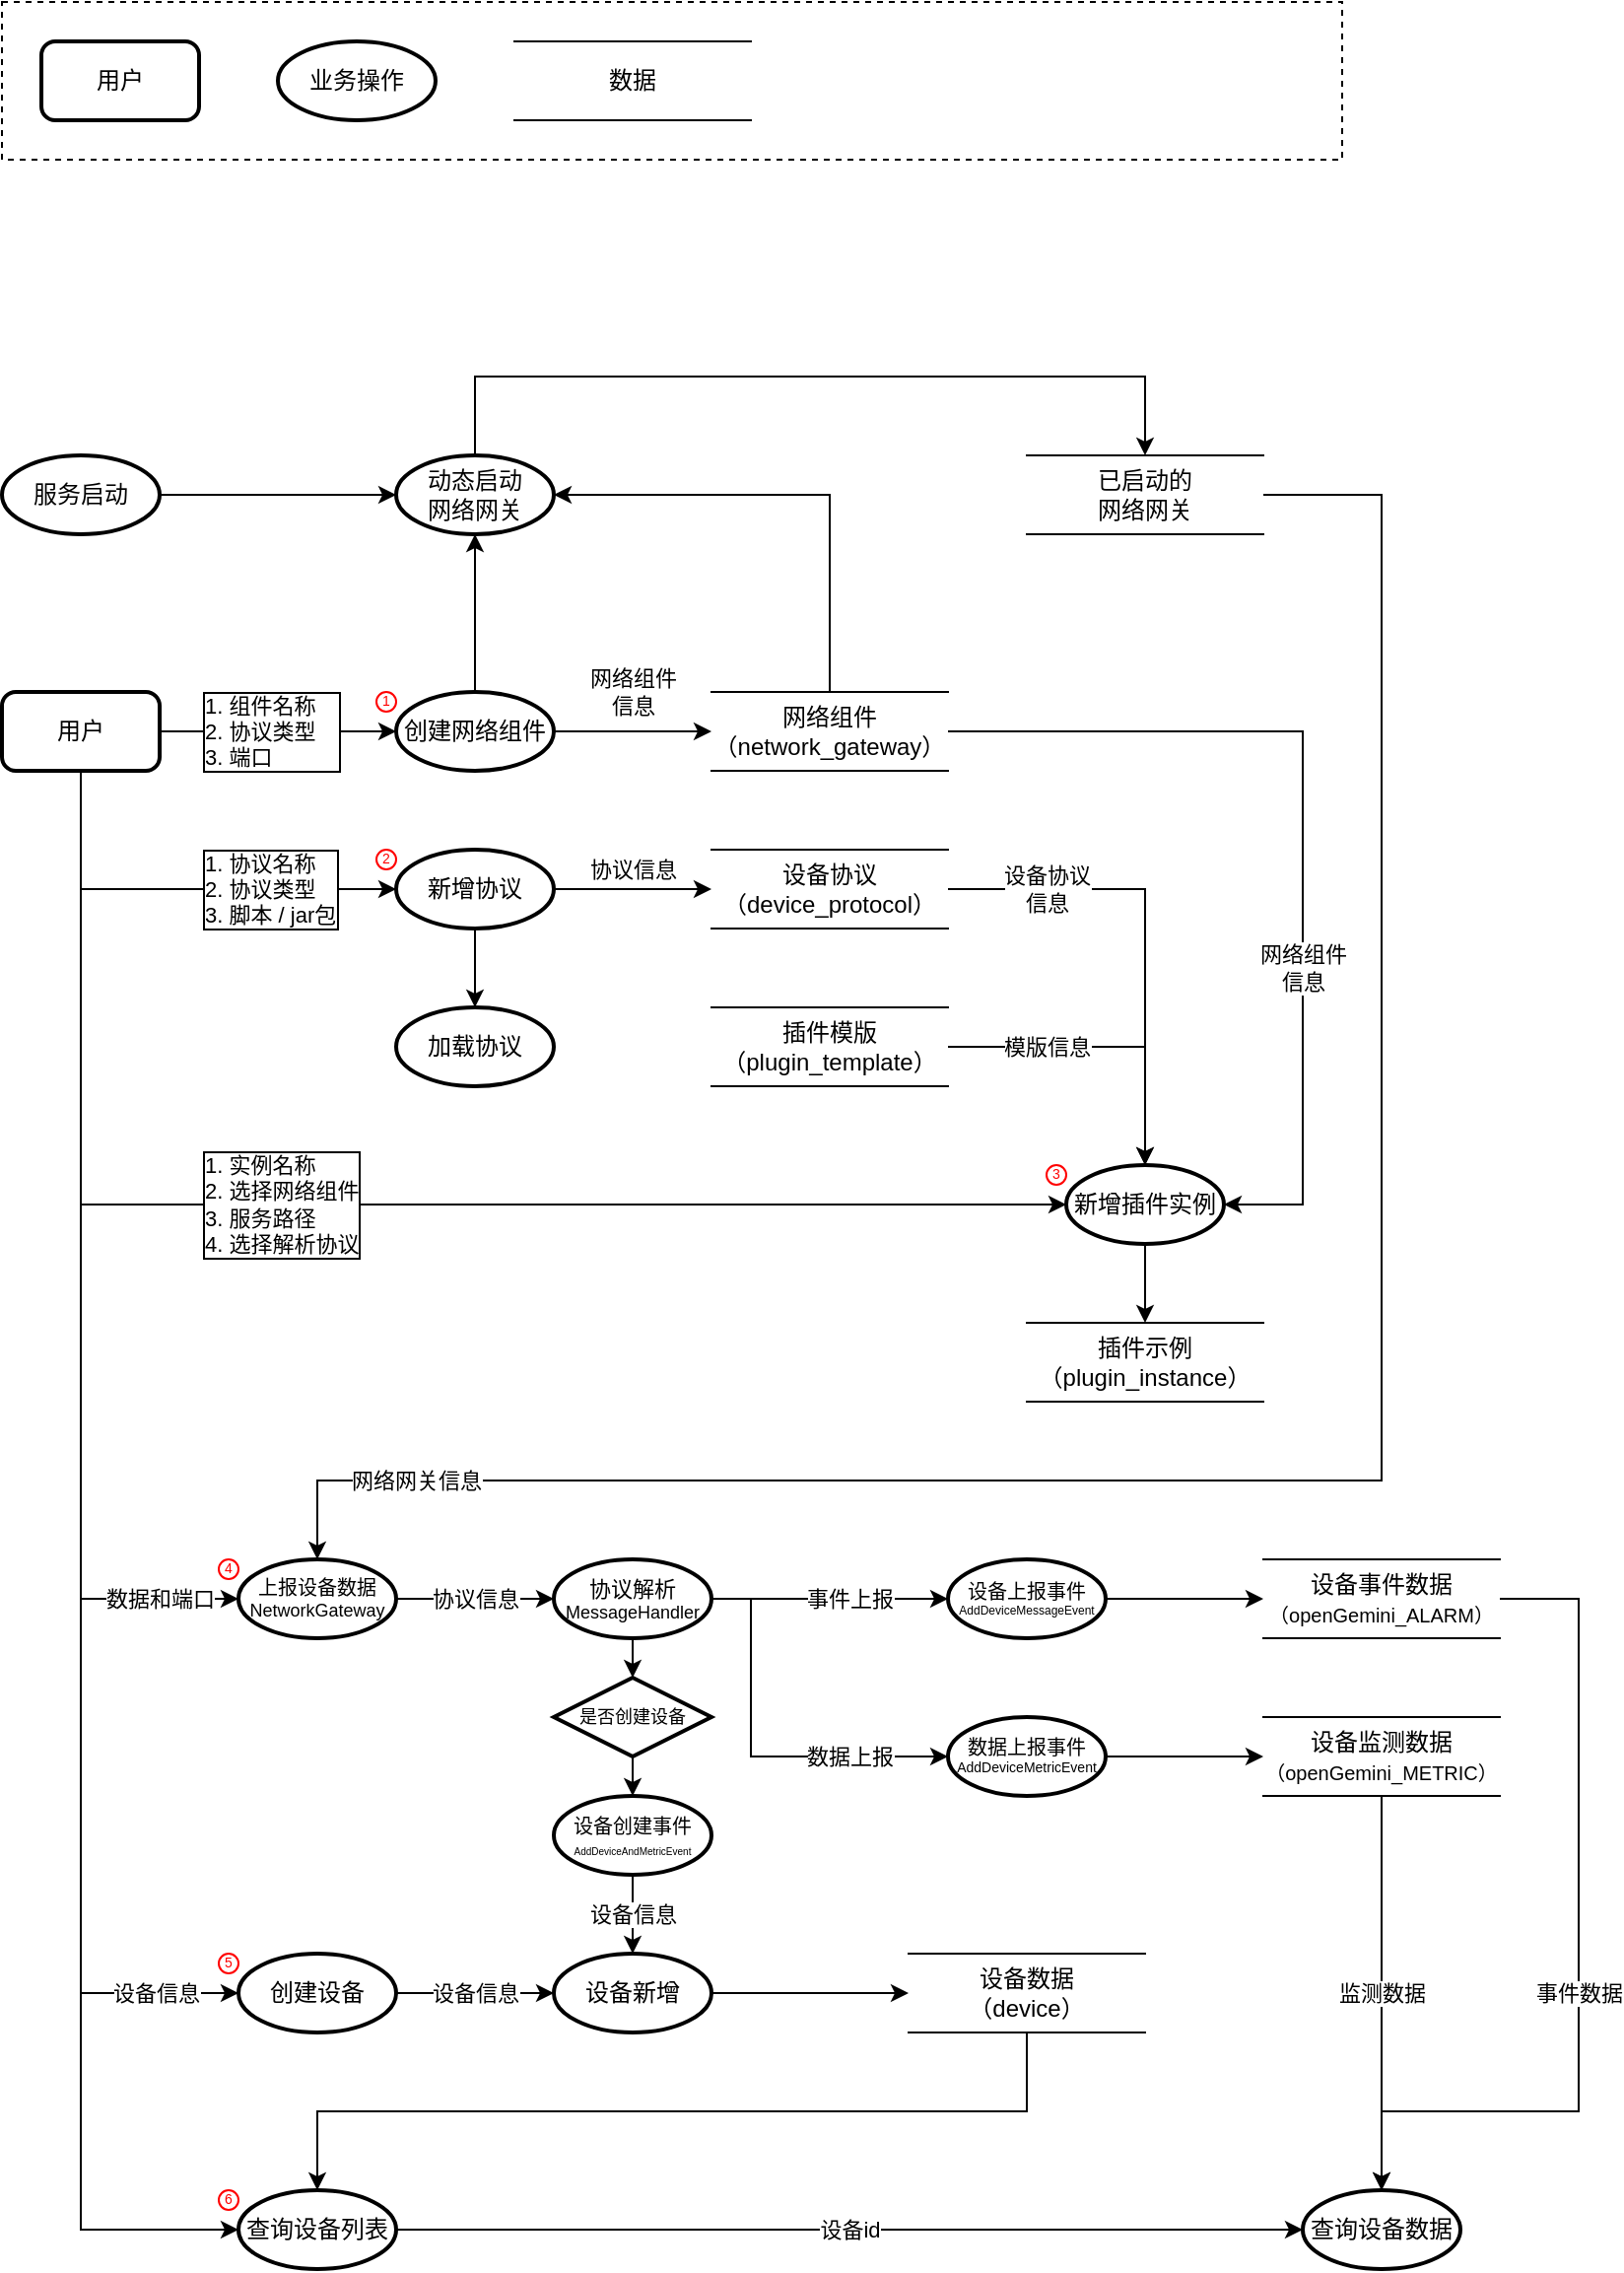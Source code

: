 <mxfile version="28.2.7">
  <diagram name="第 1 页" id="TWmrG3oodLnLUxh_rY0R">
    <mxGraphModel dx="1554" dy="1984" grid="1" gridSize="10" guides="1" tooltips="1" connect="1" arrows="1" fold="1" page="1" pageScale="1" pageWidth="827" pageHeight="1169" math="0" shadow="0">
      <root>
        <mxCell id="0" />
        <mxCell id="1" parent="0" />
        <mxCell id="C81Zs6hBcrObSyvkOhi6-6" value="1. 组件名称&amp;nbsp; &amp;nbsp;&amp;nbsp;&lt;div&gt;2. 协议类型&lt;/div&gt;&lt;div&gt;3. 端口&lt;/div&gt;" style="edgeStyle=orthogonalEdgeStyle;rounded=0;orthogonalLoop=1;jettySize=auto;html=1;align=left;textShadow=0;labelBorderColor=default;" parent="1" source="C81Zs6hBcrObSyvkOhi6-4" target="C81Zs6hBcrObSyvkOhi6-5" edge="1">
          <mxGeometry x="-0.667" relative="1" as="geometry">
            <mxPoint as="offset" />
            <Array as="points">
              <mxPoint x="290" y="-100" />
              <mxPoint x="290" y="-100" />
            </Array>
          </mxGeometry>
        </mxCell>
        <mxCell id="C81Zs6hBcrObSyvkOhi6-19" value="1. 实例名称&lt;div&gt;2. 选择网络组件&lt;/div&gt;&lt;div&gt;3. 服务路径&lt;/div&gt;&lt;div&gt;4. 选择解析协议&lt;/div&gt;" style="edgeStyle=orthogonalEdgeStyle;rounded=0;orthogonalLoop=1;jettySize=auto;html=1;align=left;entryX=0;entryY=0.5;entryDx=0;entryDy=0;entryPerimeter=0;labelBorderColor=default;" parent="1" source="C81Zs6hBcrObSyvkOhi6-4" target="C81Zs6hBcrObSyvkOhi6-18" edge="1">
          <mxGeometry x="-0.222" relative="1" as="geometry">
            <mxPoint as="offset" />
            <mxPoint x="500" y="100" as="targetPoint" />
            <Array as="points">
              <mxPoint x="160" y="140" />
            </Array>
          </mxGeometry>
        </mxCell>
        <mxCell id="C81Zs6hBcrObSyvkOhi6-4" value="用户" style="rounded=1;whiteSpace=wrap;html=1;absoluteArcSize=1;arcSize=14;strokeWidth=2;" parent="1" vertex="1">
          <mxGeometry x="120" y="-120" width="80" height="40" as="geometry" />
        </mxCell>
        <mxCell id="C81Zs6hBcrObSyvkOhi6-9" value="网络组件&lt;div&gt;信息&lt;/div&gt;" style="edgeStyle=orthogonalEdgeStyle;rounded=0;orthogonalLoop=1;jettySize=auto;html=1;align=center;" parent="1" source="C81Zs6hBcrObSyvkOhi6-5" target="C81Zs6hBcrObSyvkOhi6-8" edge="1">
          <mxGeometry y="20" relative="1" as="geometry">
            <mxPoint as="offset" />
          </mxGeometry>
        </mxCell>
        <mxCell id="tgqBs-2qhETHzA4OnDz1-9" value="" style="edgeStyle=orthogonalEdgeStyle;rounded=0;orthogonalLoop=1;jettySize=auto;html=1;" parent="1" source="C81Zs6hBcrObSyvkOhi6-5" target="C81Zs6hBcrObSyvkOhi6-14" edge="1">
          <mxGeometry relative="1" as="geometry" />
        </mxCell>
        <mxCell id="C81Zs6hBcrObSyvkOhi6-5" value="创建网络组件" style="strokeWidth=2;html=1;shape=mxgraph.flowchart.start_1;whiteSpace=wrap;" parent="1" vertex="1">
          <mxGeometry x="320" y="-120" width="80" height="40" as="geometry" />
        </mxCell>
        <mxCell id="C81Zs6hBcrObSyvkOhi6-8" value="网络组件&lt;br&gt;（network_gateway）" style="shape=partialRectangle;whiteSpace=wrap;html=1;left=0;right=0;fillColor=none;" parent="1" vertex="1">
          <mxGeometry x="480" y="-120" width="120" height="40" as="geometry" />
        </mxCell>
        <mxCell id="C81Zs6hBcrObSyvkOhi6-13" value="协议信息" style="edgeStyle=orthogonalEdgeStyle;rounded=0;orthogonalLoop=1;jettySize=auto;html=1;" parent="1" source="C81Zs6hBcrObSyvkOhi6-10" target="C81Zs6hBcrObSyvkOhi6-12" edge="1">
          <mxGeometry y="10" relative="1" as="geometry">
            <mxPoint as="offset" />
          </mxGeometry>
        </mxCell>
        <mxCell id="tgqBs-2qhETHzA4OnDz1-10" value="" style="edgeStyle=orthogonalEdgeStyle;rounded=0;orthogonalLoop=1;jettySize=auto;html=1;" parent="1" source="C81Zs6hBcrObSyvkOhi6-10" target="C81Zs6hBcrObSyvkOhi6-16" edge="1">
          <mxGeometry relative="1" as="geometry" />
        </mxCell>
        <mxCell id="C81Zs6hBcrObSyvkOhi6-10" value="新增协议" style="strokeWidth=2;html=1;shape=mxgraph.flowchart.start_1;whiteSpace=wrap;" parent="1" vertex="1">
          <mxGeometry x="320" y="-40" width="80" height="40" as="geometry" />
        </mxCell>
        <mxCell id="C81Zs6hBcrObSyvkOhi6-11" value="1. 协议名称&lt;div&gt;2. 协议类型&lt;br&gt;&lt;div&gt;3. 脚本 / jar包&lt;/div&gt;&lt;/div&gt;" style="edgeStyle=orthogonalEdgeStyle;rounded=0;orthogonalLoop=1;jettySize=auto;html=1;entryX=0;entryY=0.5;entryDx=0;entryDy=0;entryPerimeter=0;align=left;labelBorderColor=default;" parent="1" source="C81Zs6hBcrObSyvkOhi6-4" target="C81Zs6hBcrObSyvkOhi6-10" edge="1">
          <mxGeometry x="0.091" relative="1" as="geometry">
            <mxPoint as="offset" />
            <Array as="points">
              <mxPoint x="160" y="-20" />
            </Array>
          </mxGeometry>
        </mxCell>
        <mxCell id="tgqBs-2qhETHzA4OnDz1-8" value="设备协议&lt;br&gt;信息" style="edgeStyle=orthogonalEdgeStyle;rounded=0;orthogonalLoop=1;jettySize=auto;html=1;entryX=0.5;entryY=0;entryDx=0;entryDy=0;entryPerimeter=0;" parent="1" source="C81Zs6hBcrObSyvkOhi6-12" target="C81Zs6hBcrObSyvkOhi6-18" edge="1">
          <mxGeometry x="-0.583" relative="1" as="geometry">
            <Array as="points">
              <mxPoint x="700" y="-20" />
            </Array>
            <mxPoint as="offset" />
          </mxGeometry>
        </mxCell>
        <mxCell id="C81Zs6hBcrObSyvkOhi6-12" value="设备协议&lt;br&gt;（device_protocol）" style="shape=partialRectangle;whiteSpace=wrap;html=1;left=0;right=0;fillColor=none;" parent="1" vertex="1">
          <mxGeometry x="480" y="-40" width="120" height="40" as="geometry" />
        </mxCell>
        <mxCell id="tgqBs-2qhETHzA4OnDz1-68" style="edgeStyle=orthogonalEdgeStyle;rounded=0;orthogonalLoop=1;jettySize=auto;html=1;entryX=0.5;entryY=0;entryDx=0;entryDy=0;" parent="1" source="C81Zs6hBcrObSyvkOhi6-14" target="tgqBs-2qhETHzA4OnDz1-67" edge="1">
          <mxGeometry relative="1" as="geometry">
            <Array as="points">
              <mxPoint x="360" y="-280" />
              <mxPoint x="700" y="-280" />
            </Array>
          </mxGeometry>
        </mxCell>
        <mxCell id="C81Zs6hBcrObSyvkOhi6-14" value="动态启动&lt;div&gt;网络网关&lt;/div&gt;" style="strokeWidth=2;html=1;shape=mxgraph.flowchart.start_1;whiteSpace=wrap;" parent="1" vertex="1">
          <mxGeometry x="320" y="-240" width="80" height="40" as="geometry" />
        </mxCell>
        <mxCell id="C81Zs6hBcrObSyvkOhi6-16" value="加载协议" style="strokeWidth=2;html=1;shape=mxgraph.flowchart.start_1;whiteSpace=wrap;" parent="1" vertex="1">
          <mxGeometry x="320" y="40" width="80" height="40" as="geometry" />
        </mxCell>
        <mxCell id="tgqBs-2qhETHzA4OnDz1-11" value="插件示例&lt;br&gt;（plugin_instance）" style="shape=partialRectangle;whiteSpace=wrap;html=1;left=0;right=0;fillColor=none;" parent="1" vertex="1">
          <mxGeometry x="640" y="200" width="120" height="40" as="geometry" />
        </mxCell>
        <mxCell id="tgqBs-2qhETHzA4OnDz1-13" value="网络组件&lt;div&gt;信息&lt;/div&gt;" style="edgeStyle=orthogonalEdgeStyle;rounded=0;orthogonalLoop=1;jettySize=auto;html=1;horizontal=1;labelBackgroundColor=default;entryX=1;entryY=0.5;entryDx=0;entryDy=0;entryPerimeter=0;" parent="1" source="C81Zs6hBcrObSyvkOhi6-8" target="C81Zs6hBcrObSyvkOhi6-18" edge="1">
          <mxGeometry x="0.304" relative="1" as="geometry">
            <mxPoint x="600" y="-180" as="sourcePoint" />
            <mxPoint x="580" y="80" as="targetPoint" />
            <Array as="points">
              <mxPoint x="780" y="-100" />
              <mxPoint x="780" y="140" />
            </Array>
            <mxPoint as="offset" />
          </mxGeometry>
        </mxCell>
        <mxCell id="tgqBs-2qhETHzA4OnDz1-17" value="" style="edgeStyle=orthogonalEdgeStyle;rounded=0;orthogonalLoop=1;jettySize=auto;html=1;entryX=0.5;entryY=0;entryDx=0;entryDy=0;" parent="1" source="C81Zs6hBcrObSyvkOhi6-18" target="tgqBs-2qhETHzA4OnDz1-11" edge="1">
          <mxGeometry relative="1" as="geometry">
            <Array as="points">
              <mxPoint x="700" y="190" />
              <mxPoint x="700" y="190" />
            </Array>
          </mxGeometry>
        </mxCell>
        <mxCell id="C81Zs6hBcrObSyvkOhi6-18" value="新增插件实例" style="strokeWidth=2;html=1;shape=mxgraph.flowchart.start_1;whiteSpace=wrap;" parent="1" vertex="1">
          <mxGeometry x="660" y="120" width="80" height="40" as="geometry" />
        </mxCell>
        <mxCell id="tgqBs-2qhETHzA4OnDz1-16" value="模版信息" style="edgeStyle=orthogonalEdgeStyle;rounded=0;orthogonalLoop=1;jettySize=auto;html=1;" parent="1" source="tgqBs-2qhETHzA4OnDz1-15" target="C81Zs6hBcrObSyvkOhi6-18" edge="1">
          <mxGeometry x="-0.375" relative="1" as="geometry">
            <mxPoint as="offset" />
          </mxGeometry>
        </mxCell>
        <mxCell id="tgqBs-2qhETHzA4OnDz1-15" value="插件模版&lt;br&gt;（plugin_template）" style="shape=partialRectangle;whiteSpace=wrap;html=1;left=0;right=0;fillColor=none;" parent="1" vertex="1">
          <mxGeometry x="480" y="40" width="120" height="40" as="geometry" />
        </mxCell>
        <mxCell id="tgqBs-2qhETHzA4OnDz1-31" value="" style="group;verticalAlign=top;" parent="1" vertex="1" connectable="0">
          <mxGeometry x="310" y="-120" width="10" height="10" as="geometry" />
        </mxCell>
        <mxCell id="tgqBs-2qhETHzA4OnDz1-29" value="" style="ellipse;whiteSpace=wrap;html=1;aspect=fixed;container=0;fillColor=none;strokeColor=#FF0000;" parent="tgqBs-2qhETHzA4OnDz1-31" vertex="1">
          <mxGeometry width="10" height="10" as="geometry" />
        </mxCell>
        <mxCell id="tgqBs-2qhETHzA4OnDz1-30" value="&lt;font style=&quot;color: rgb(255, 0, 0);&quot;&gt;1&lt;/font&gt;" style="text;html=1;whiteSpace=wrap;strokeColor=none;fillColor=none;align=center;verticalAlign=middle;rounded=0;fontSize=7;container=0;" parent="tgqBs-2qhETHzA4OnDz1-31" vertex="1">
          <mxGeometry width="10" height="10" as="geometry" />
        </mxCell>
        <mxCell id="tgqBs-2qhETHzA4OnDz1-32" value="" style="group" parent="1" vertex="1" connectable="0">
          <mxGeometry x="310" y="-40" width="10" height="10" as="geometry" />
        </mxCell>
        <mxCell id="tgqBs-2qhETHzA4OnDz1-33" value="" style="ellipse;whiteSpace=wrap;html=1;aspect=fixed;container=0;fillColor=none;strokeColor=#FF0000;" parent="tgqBs-2qhETHzA4OnDz1-32" vertex="1">
          <mxGeometry width="10" height="10" as="geometry" />
        </mxCell>
        <mxCell id="tgqBs-2qhETHzA4OnDz1-34" value="&lt;font style=&quot;color: rgb(255, 0, 0);&quot;&gt;2&lt;/font&gt;" style="text;html=1;whiteSpace=wrap;strokeColor=none;fillColor=none;align=center;verticalAlign=middle;rounded=0;fontSize=7;container=0;" parent="tgqBs-2qhETHzA4OnDz1-32" vertex="1">
          <mxGeometry width="10" height="10" as="geometry" />
        </mxCell>
        <mxCell id="tgqBs-2qhETHzA4OnDz1-36" value="" style="group" parent="1" vertex="1" connectable="0">
          <mxGeometry x="650" y="120" width="10" height="10" as="geometry" />
        </mxCell>
        <mxCell id="tgqBs-2qhETHzA4OnDz1-37" value="" style="ellipse;whiteSpace=wrap;html=1;aspect=fixed;container=0;fillColor=none;strokeColor=#FF0000;" parent="tgqBs-2qhETHzA4OnDz1-36" vertex="1">
          <mxGeometry width="10" height="10" as="geometry" />
        </mxCell>
        <mxCell id="tgqBs-2qhETHzA4OnDz1-38" value="&lt;font color=&quot;#ff0000&quot;&gt;3&lt;/font&gt;" style="text;html=1;whiteSpace=wrap;strokeColor=none;fillColor=none;align=center;verticalAlign=middle;rounded=0;fontSize=7;container=0;" parent="tgqBs-2qhETHzA4OnDz1-36" vertex="1">
          <mxGeometry width="10" height="10" as="geometry" />
        </mxCell>
        <mxCell id="tgqBs-2qhETHzA4OnDz1-59" value="协议信息" style="edgeStyle=orthogonalEdgeStyle;rounded=0;orthogonalLoop=1;jettySize=auto;html=1;" parent="1" source="tgqBs-2qhETHzA4OnDz1-40" target="tgqBs-2qhETHzA4OnDz1-58" edge="1">
          <mxGeometry relative="1" as="geometry">
            <mxPoint as="offset" />
          </mxGeometry>
        </mxCell>
        <mxCell id="tgqBs-2qhETHzA4OnDz1-40" value="&lt;font style=&quot;font-size: 10px;&quot;&gt;上报设备数据&lt;/font&gt;&lt;div&gt;NetworkGateway&lt;/div&gt;" style="strokeWidth=2;html=1;shape=mxgraph.flowchart.start_1;whiteSpace=wrap;fontSize=9;" parent="1" vertex="1">
          <mxGeometry x="240" y="320" width="80" height="40" as="geometry" />
        </mxCell>
        <mxCell id="tgqBs-2qhETHzA4OnDz1-45" value="设备id" style="edgeStyle=orthogonalEdgeStyle;rounded=0;orthogonalLoop=1;jettySize=auto;html=1;" parent="1" source="tgqBs-2qhETHzA4OnDz1-41" target="tgqBs-2qhETHzA4OnDz1-42" edge="1">
          <mxGeometry relative="1" as="geometry" />
        </mxCell>
        <mxCell id="tgqBs-2qhETHzA4OnDz1-41" value="查询设备列表" style="strokeWidth=2;html=1;shape=mxgraph.flowchart.start_1;whiteSpace=wrap;" parent="1" vertex="1">
          <mxGeometry x="240" y="640" width="80" height="40" as="geometry" />
        </mxCell>
        <mxCell id="tgqBs-2qhETHzA4OnDz1-42" value="查询设备数据" style="strokeWidth=2;html=1;shape=mxgraph.flowchart.start_1;whiteSpace=wrap;" parent="1" vertex="1">
          <mxGeometry x="780" y="640" width="80" height="40" as="geometry" />
        </mxCell>
        <mxCell id="tgqBs-2qhETHzA4OnDz1-43" value="数据和端口" style="edgeStyle=orthogonalEdgeStyle;rounded=0;orthogonalLoop=1;jettySize=auto;html=1;entryX=0;entryY=0.5;entryDx=0;entryDy=0;entryPerimeter=0;" parent="1" source="C81Zs6hBcrObSyvkOhi6-4" target="tgqBs-2qhETHzA4OnDz1-40" edge="1">
          <mxGeometry x="0.84" relative="1" as="geometry">
            <Array as="points">
              <mxPoint x="160" y="340" />
            </Array>
            <mxPoint as="offset" />
          </mxGeometry>
        </mxCell>
        <mxCell id="tgqBs-2qhETHzA4OnDz1-44" style="edgeStyle=orthogonalEdgeStyle;rounded=0;orthogonalLoop=1;jettySize=auto;html=1;entryX=0;entryY=0.5;entryDx=0;entryDy=0;entryPerimeter=0;" parent="1" source="C81Zs6hBcrObSyvkOhi6-4" target="tgqBs-2qhETHzA4OnDz1-41" edge="1">
          <mxGeometry relative="1" as="geometry">
            <Array as="points">
              <mxPoint x="160" y="660" />
            </Array>
          </mxGeometry>
        </mxCell>
        <mxCell id="tgqBs-2qhETHzA4OnDz1-52" value="" style="group" parent="1" vertex="1" connectable="0">
          <mxGeometry x="230" y="320" width="10" height="10" as="geometry" />
        </mxCell>
        <mxCell id="tgqBs-2qhETHzA4OnDz1-53" value="" style="ellipse;whiteSpace=wrap;html=1;aspect=fixed;container=0;fillColor=none;strokeColor=#FF0000;" parent="tgqBs-2qhETHzA4OnDz1-52" vertex="1">
          <mxGeometry width="10" height="10" as="geometry" />
        </mxCell>
        <mxCell id="tgqBs-2qhETHzA4OnDz1-54" value="&lt;font color=&quot;#ff0000&quot;&gt;4&lt;/font&gt;" style="text;html=1;whiteSpace=wrap;strokeColor=none;fillColor=none;align=center;verticalAlign=middle;rounded=0;fontSize=7;container=0;" parent="tgqBs-2qhETHzA4OnDz1-52" vertex="1">
          <mxGeometry width="10" height="10" as="geometry" />
        </mxCell>
        <mxCell id="tgqBs-2qhETHzA4OnDz1-55" value="" style="group" parent="1" vertex="1" connectable="0">
          <mxGeometry x="230" y="520" width="10" height="10" as="geometry" />
        </mxCell>
        <mxCell id="tgqBs-2qhETHzA4OnDz1-56" value="" style="ellipse;whiteSpace=wrap;html=1;aspect=fixed;container=0;fillColor=none;strokeColor=#FF0000;" parent="tgqBs-2qhETHzA4OnDz1-55" vertex="1">
          <mxGeometry width="10" height="10" as="geometry" />
        </mxCell>
        <mxCell id="tgqBs-2qhETHzA4OnDz1-57" value="&lt;font color=&quot;#ff0000&quot;&gt;5&lt;/font&gt;" style="text;html=1;whiteSpace=wrap;strokeColor=none;fillColor=none;align=center;verticalAlign=middle;rounded=0;fontSize=7;container=0;" parent="tgqBs-2qhETHzA4OnDz1-55" vertex="1">
          <mxGeometry width="10" height="10" as="geometry" />
        </mxCell>
        <mxCell id="tgqBs-2qhETHzA4OnDz1-71" value="事件上报" style="edgeStyle=orthogonalEdgeStyle;rounded=0;orthogonalLoop=1;jettySize=auto;html=1;" parent="1" source="tgqBs-2qhETHzA4OnDz1-58" target="tgqBs-2qhETHzA4OnDz1-70" edge="1">
          <mxGeometry x="0.167" relative="1" as="geometry">
            <mxPoint as="offset" />
          </mxGeometry>
        </mxCell>
        <mxCell id="tgqBs-2qhETHzA4OnDz1-96" style="edgeStyle=orthogonalEdgeStyle;rounded=0;orthogonalLoop=1;jettySize=auto;html=1;entryX=0.5;entryY=0;entryDx=0;entryDy=0;" parent="1" source="tgqBs-2qhETHzA4OnDz1-58" target="tgqBs-2qhETHzA4OnDz1-72" edge="1">
          <mxGeometry relative="1" as="geometry" />
        </mxCell>
        <mxCell id="tgqBs-2qhETHzA4OnDz1-58" value="&lt;font style=&quot;font-size: 11px;&quot;&gt;协议解析&lt;/font&gt;&lt;div&gt;MessageHandler&lt;/div&gt;" style="strokeWidth=2;html=1;shape=mxgraph.flowchart.start_1;whiteSpace=wrap;fontSize=9;" parent="1" vertex="1">
          <mxGeometry x="400" y="320" width="80" height="40" as="geometry" />
        </mxCell>
        <mxCell id="tgqBs-2qhETHzA4OnDz1-61" value="" style="group" parent="1" vertex="1" connectable="0">
          <mxGeometry x="120" y="-470" width="680" height="80" as="geometry" />
        </mxCell>
        <mxCell id="tgqBs-2qhETHzA4OnDz1-46" value="用户" style="rounded=1;whiteSpace=wrap;html=1;absoluteArcSize=1;arcSize=14;strokeWidth=2;" parent="tgqBs-2qhETHzA4OnDz1-61" vertex="1">
          <mxGeometry x="20" y="20" width="80" height="40" as="geometry" />
        </mxCell>
        <mxCell id="tgqBs-2qhETHzA4OnDz1-47" value="业务操作" style="strokeWidth=2;html=1;shape=mxgraph.flowchart.start_1;whiteSpace=wrap;" parent="tgqBs-2qhETHzA4OnDz1-61" vertex="1">
          <mxGeometry x="140" y="20" width="80" height="40" as="geometry" />
        </mxCell>
        <mxCell id="tgqBs-2qhETHzA4OnDz1-48" value="数据" style="shape=partialRectangle;whiteSpace=wrap;html=1;left=0;right=0;fillColor=none;" parent="tgqBs-2qhETHzA4OnDz1-61" vertex="1">
          <mxGeometry x="260" y="20" width="120" height="40" as="geometry" />
        </mxCell>
        <mxCell id="tgqBs-2qhETHzA4OnDz1-49" value="" style="rounded=0;whiteSpace=wrap;html=1;fillColor=none;dashed=1;" parent="tgqBs-2qhETHzA4OnDz1-61" vertex="1">
          <mxGeometry width="680" height="80" as="geometry" />
        </mxCell>
        <mxCell id="tgqBs-2qhETHzA4OnDz1-62" value="服务启动" style="strokeWidth=2;html=1;shape=mxgraph.flowchart.start_1;whiteSpace=wrap;" parent="1" vertex="1">
          <mxGeometry x="120" y="-240" width="80" height="40" as="geometry" />
        </mxCell>
        <mxCell id="tgqBs-2qhETHzA4OnDz1-64" style="edgeStyle=orthogonalEdgeStyle;rounded=0;orthogonalLoop=1;jettySize=auto;html=1;entryX=0;entryY=0.5;entryDx=0;entryDy=0;entryPerimeter=0;" parent="1" source="tgqBs-2qhETHzA4OnDz1-62" target="C81Zs6hBcrObSyvkOhi6-14" edge="1">
          <mxGeometry relative="1" as="geometry" />
        </mxCell>
        <mxCell id="tgqBs-2qhETHzA4OnDz1-65" style="edgeStyle=orthogonalEdgeStyle;rounded=0;orthogonalLoop=1;jettySize=auto;html=1;entryX=1;entryY=0.5;entryDx=0;entryDy=0;entryPerimeter=0;" parent="1" source="C81Zs6hBcrObSyvkOhi6-8" target="C81Zs6hBcrObSyvkOhi6-14" edge="1">
          <mxGeometry relative="1" as="geometry">
            <Array as="points">
              <mxPoint x="540" y="-220" />
            </Array>
          </mxGeometry>
        </mxCell>
        <mxCell id="tgqBs-2qhETHzA4OnDz1-67" value="已启动的&lt;div&gt;网络网关&lt;/div&gt;" style="shape=partialRectangle;whiteSpace=wrap;html=1;left=0;right=0;fillColor=none;" parent="1" vertex="1">
          <mxGeometry x="640" y="-240" width="120" height="40" as="geometry" />
        </mxCell>
        <mxCell id="tgqBs-2qhETHzA4OnDz1-69" value="网络网关信息" style="edgeStyle=orthogonalEdgeStyle;rounded=0;orthogonalLoop=1;jettySize=auto;html=1;entryX=0.5;entryY=0;entryDx=0;entryDy=0;entryPerimeter=0;" parent="1" source="tgqBs-2qhETHzA4OnDz1-67" target="tgqBs-2qhETHzA4OnDz1-40" edge="1">
          <mxGeometry x="0.842" relative="1" as="geometry">
            <Array as="points">
              <mxPoint x="820" y="-220" />
              <mxPoint x="820" y="280" />
              <mxPoint x="280" y="280" />
            </Array>
            <mxPoint as="offset" />
          </mxGeometry>
        </mxCell>
        <mxCell id="tgqBs-2qhETHzA4OnDz1-82" value="" style="edgeStyle=orthogonalEdgeStyle;rounded=0;orthogonalLoop=1;jettySize=auto;html=1;" parent="1" source="tgqBs-2qhETHzA4OnDz1-70" target="tgqBs-2qhETHzA4OnDz1-81" edge="1">
          <mxGeometry relative="1" as="geometry" />
        </mxCell>
        <mxCell id="tgqBs-2qhETHzA4OnDz1-70" value="&lt;div&gt;&lt;font style=&quot;font-size: 10px;&quot;&gt;设备上报事件&lt;/font&gt;&lt;/div&gt;AddDeviceMessageEvent" style="strokeWidth=2;html=1;shape=mxgraph.flowchart.start_1;whiteSpace=wrap;fontSize=6;" parent="1" vertex="1">
          <mxGeometry x="600" y="320" width="80" height="40" as="geometry" />
        </mxCell>
        <mxCell id="tgqBs-2qhETHzA4OnDz1-91" value="" style="edgeStyle=orthogonalEdgeStyle;rounded=0;orthogonalLoop=1;jettySize=auto;html=1;" parent="1" source="tgqBs-2qhETHzA4OnDz1-72" target="tgqBs-2qhETHzA4OnDz1-90" edge="1">
          <mxGeometry relative="1" as="geometry" />
        </mxCell>
        <mxCell id="tgqBs-2qhETHzA4OnDz1-72" value="是否创建设备" style="rhombus;whiteSpace=wrap;html=1;fontSize=9;strokeWidth=2;" parent="1" vertex="1">
          <mxGeometry x="400" y="380" width="80" height="40" as="geometry" />
        </mxCell>
        <mxCell id="tgqBs-2qhETHzA4OnDz1-93" value="设备信息" style="edgeStyle=orthogonalEdgeStyle;rounded=0;orthogonalLoop=1;jettySize=auto;html=1;" parent="1" source="tgqBs-2qhETHzA4OnDz1-75" target="tgqBs-2qhETHzA4OnDz1-92" edge="1">
          <mxGeometry relative="1" as="geometry" />
        </mxCell>
        <mxCell id="tgqBs-2qhETHzA4OnDz1-75" value="创建设备" style="strokeWidth=2;html=1;shape=mxgraph.flowchart.start_1;whiteSpace=wrap;" parent="1" vertex="1">
          <mxGeometry x="240" y="520" width="80" height="40" as="geometry" />
        </mxCell>
        <mxCell id="tgqBs-2qhETHzA4OnDz1-80" value="" style="edgeStyle=orthogonalEdgeStyle;rounded=0;orthogonalLoop=1;jettySize=auto;html=1;" parent="1" source="tgqBs-2qhETHzA4OnDz1-77" target="tgqBs-2qhETHzA4OnDz1-79" edge="1">
          <mxGeometry relative="1" as="geometry" />
        </mxCell>
        <mxCell id="tgqBs-2qhETHzA4OnDz1-77" value="&lt;div&gt;&lt;font style=&quot;font-size: 10px;&quot;&gt;数据上报事件&lt;/font&gt;&lt;/div&gt;&lt;font style=&quot;font-size: 7px;&quot;&gt;AddDeviceMetricEvent&lt;/font&gt;" style="strokeWidth=2;html=1;shape=mxgraph.flowchart.start_1;whiteSpace=wrap;fontSize=6;" parent="1" vertex="1">
          <mxGeometry x="600" y="400" width="80" height="40" as="geometry" />
        </mxCell>
        <mxCell id="tgqBs-2qhETHzA4OnDz1-78" value="数据上报" style="edgeStyle=orthogonalEdgeStyle;rounded=0;orthogonalLoop=1;jettySize=auto;html=1;entryX=0;entryY=0.5;entryDx=0;entryDy=0;entryPerimeter=0;" parent="1" source="tgqBs-2qhETHzA4OnDz1-58" target="tgqBs-2qhETHzA4OnDz1-77" edge="1">
          <mxGeometry x="0.5" relative="1" as="geometry">
            <Array as="points">
              <mxPoint x="500" y="340" />
              <mxPoint x="500" y="420" />
            </Array>
            <mxPoint as="offset" />
          </mxGeometry>
        </mxCell>
        <mxCell id="tgqBs-2qhETHzA4OnDz1-79" value="设备监测数据&lt;br&gt;&lt;font style=&quot;font-size: 10px;&quot;&gt;（openGemini_METRIC）&lt;/font&gt;" style="shape=partialRectangle;whiteSpace=wrap;html=1;left=0;right=0;fillColor=none;" parent="1" vertex="1">
          <mxGeometry x="760" y="400" width="120" height="40" as="geometry" />
        </mxCell>
        <mxCell id="tgqBs-2qhETHzA4OnDz1-101" value="事件数据" style="edgeStyle=orthogonalEdgeStyle;rounded=0;orthogonalLoop=1;jettySize=auto;html=1;exitX=1;exitY=0.5;exitDx=0;exitDy=0;" parent="1" source="tgqBs-2qhETHzA4OnDz1-81" edge="1">
          <mxGeometry x="0.091" relative="1" as="geometry">
            <mxPoint x="820" y="640" as="targetPoint" />
            <Array as="points">
              <mxPoint x="920" y="340" />
              <mxPoint x="920" y="600" />
              <mxPoint x="820" y="600" />
            </Array>
            <mxPoint as="offset" />
          </mxGeometry>
        </mxCell>
        <mxCell id="tgqBs-2qhETHzA4OnDz1-81" value="设备事件数据&lt;br&gt;&lt;font style=&quot;font-size: 10px;&quot;&gt;（openGemini_ALARM）&lt;/font&gt;" style="shape=partialRectangle;whiteSpace=wrap;html=1;left=0;right=0;fillColor=none;" parent="1" vertex="1">
          <mxGeometry x="760" y="320" width="120" height="40" as="geometry" />
        </mxCell>
        <mxCell id="tgqBs-2qhETHzA4OnDz1-83" value="设备信息" style="edgeStyle=orthogonalEdgeStyle;rounded=0;orthogonalLoop=1;jettySize=auto;html=1;entryX=0;entryY=0.5;entryDx=0;entryDy=0;entryPerimeter=0;" parent="1" source="C81Zs6hBcrObSyvkOhi6-4" target="tgqBs-2qhETHzA4OnDz1-75" edge="1">
          <mxGeometry x="0.879" relative="1" as="geometry">
            <Array as="points">
              <mxPoint x="160" y="540" />
            </Array>
            <mxPoint as="offset" />
          </mxGeometry>
        </mxCell>
        <mxCell id="tgqBs-2qhETHzA4OnDz1-94" value="设备信息" style="edgeStyle=orthogonalEdgeStyle;rounded=0;orthogonalLoop=1;jettySize=auto;html=1;" parent="1" source="tgqBs-2qhETHzA4OnDz1-90" target="tgqBs-2qhETHzA4OnDz1-92" edge="1">
          <mxGeometry relative="1" as="geometry">
            <Array as="points">
              <mxPoint x="440" y="500" />
              <mxPoint x="440" y="500" />
            </Array>
          </mxGeometry>
        </mxCell>
        <mxCell id="tgqBs-2qhETHzA4OnDz1-90" value="&lt;div style=&quot;line-height: 90%;&quot;&gt;&lt;font style=&quot;font-size: 10px; line-height: 90%;&quot;&gt;设备创建事件&lt;/font&gt;&lt;div&gt;&lt;font style=&quot;font-size: 5px; line-height: 90%;&quot;&gt;AddDeviceAndMetricEvent&lt;/font&gt;&lt;/div&gt;&lt;/div&gt;" style="strokeWidth=2;html=1;shape=mxgraph.flowchart.start_1;whiteSpace=wrap;verticalAlign=middle;" parent="1" vertex="1">
          <mxGeometry x="400" y="440" width="80" height="40" as="geometry" />
        </mxCell>
        <mxCell id="tgqBs-2qhETHzA4OnDz1-98" value="" style="edgeStyle=orthogonalEdgeStyle;rounded=0;orthogonalLoop=1;jettySize=auto;html=1;" parent="1" source="tgqBs-2qhETHzA4OnDz1-92" target="tgqBs-2qhETHzA4OnDz1-97" edge="1">
          <mxGeometry relative="1" as="geometry" />
        </mxCell>
        <mxCell id="tgqBs-2qhETHzA4OnDz1-92" value="设备新增" style="strokeWidth=2;html=1;shape=mxgraph.flowchart.start_1;whiteSpace=wrap;" parent="1" vertex="1">
          <mxGeometry x="400" y="520" width="80" height="40" as="geometry" />
        </mxCell>
        <mxCell id="tgqBs-2qhETHzA4OnDz1-99" style="edgeStyle=orthogonalEdgeStyle;rounded=0;orthogonalLoop=1;jettySize=auto;html=1;" parent="1" source="tgqBs-2qhETHzA4OnDz1-97" target="tgqBs-2qhETHzA4OnDz1-41" edge="1">
          <mxGeometry relative="1" as="geometry">
            <Array as="points">
              <mxPoint x="640" y="600" />
              <mxPoint x="280" y="600" />
            </Array>
          </mxGeometry>
        </mxCell>
        <mxCell id="tgqBs-2qhETHzA4OnDz1-97" value="设备数据&lt;br&gt;&lt;font&gt;（device）&lt;/font&gt;" style="shape=partialRectangle;whiteSpace=wrap;html=1;left=0;right=0;fillColor=none;" parent="1" vertex="1">
          <mxGeometry x="580" y="520" width="120" height="40" as="geometry" />
        </mxCell>
        <mxCell id="tgqBs-2qhETHzA4OnDz1-100" value="监测数据" style="edgeStyle=orthogonalEdgeStyle;rounded=0;orthogonalLoop=1;jettySize=auto;html=1;entryX=0.5;entryY=0;entryDx=0;entryDy=0;entryPerimeter=0;" parent="1" source="tgqBs-2qhETHzA4OnDz1-79" target="tgqBs-2qhETHzA4OnDz1-42" edge="1">
          <mxGeometry relative="1" as="geometry" />
        </mxCell>
        <mxCell id="tgqBs-2qhETHzA4OnDz1-103" value="" style="group" parent="1" vertex="1" connectable="0">
          <mxGeometry x="230" y="640" width="10" height="10" as="geometry" />
        </mxCell>
        <mxCell id="tgqBs-2qhETHzA4OnDz1-104" value="" style="ellipse;whiteSpace=wrap;html=1;aspect=fixed;container=0;fillColor=none;strokeColor=#FF0000;" parent="tgqBs-2qhETHzA4OnDz1-103" vertex="1">
          <mxGeometry width="10" height="10" as="geometry" />
        </mxCell>
        <mxCell id="tgqBs-2qhETHzA4OnDz1-105" value="&lt;font color=&quot;#ff0000&quot;&gt;6&lt;/font&gt;" style="text;html=1;whiteSpace=wrap;strokeColor=none;fillColor=none;align=center;verticalAlign=middle;rounded=0;fontSize=7;container=0;" parent="tgqBs-2qhETHzA4OnDz1-103" vertex="1">
          <mxGeometry width="10" height="10" as="geometry" />
        </mxCell>
      </root>
    </mxGraphModel>
  </diagram>
</mxfile>
